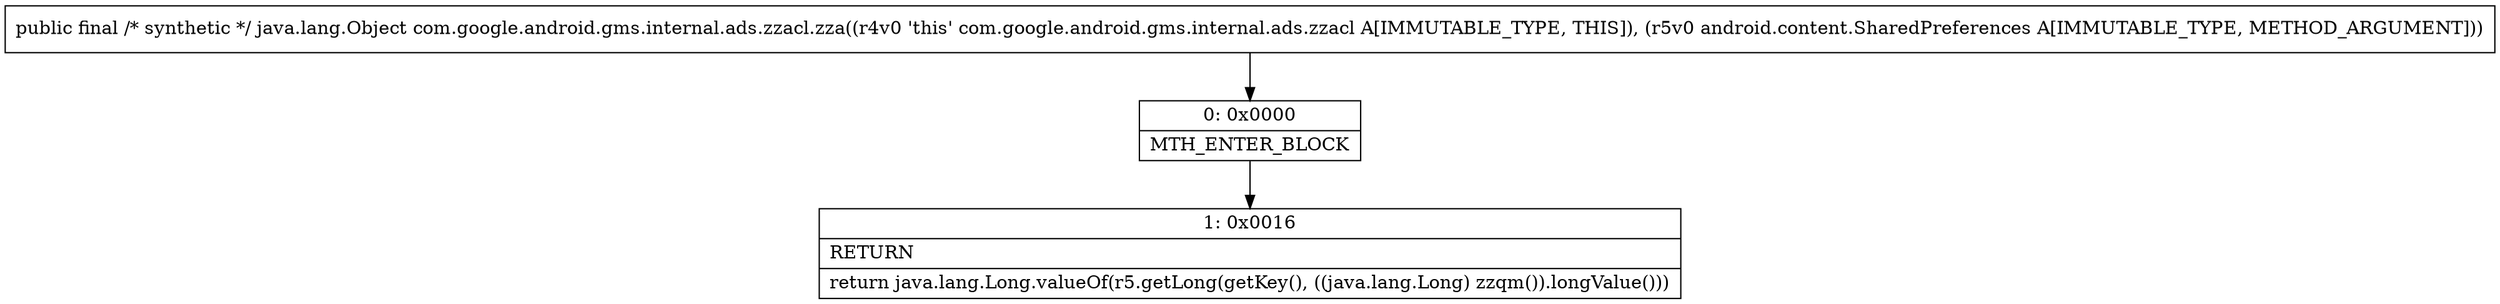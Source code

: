 digraph "CFG forcom.google.android.gms.internal.ads.zzacl.zza(Landroid\/content\/SharedPreferences;)Ljava\/lang\/Object;" {
Node_0 [shape=record,label="{0\:\ 0x0000|MTH_ENTER_BLOCK\l}"];
Node_1 [shape=record,label="{1\:\ 0x0016|RETURN\l|return java.lang.Long.valueOf(r5.getLong(getKey(), ((java.lang.Long) zzqm()).longValue()))\l}"];
MethodNode[shape=record,label="{public final \/* synthetic *\/ java.lang.Object com.google.android.gms.internal.ads.zzacl.zza((r4v0 'this' com.google.android.gms.internal.ads.zzacl A[IMMUTABLE_TYPE, THIS]), (r5v0 android.content.SharedPreferences A[IMMUTABLE_TYPE, METHOD_ARGUMENT])) }"];
MethodNode -> Node_0;
Node_0 -> Node_1;
}

